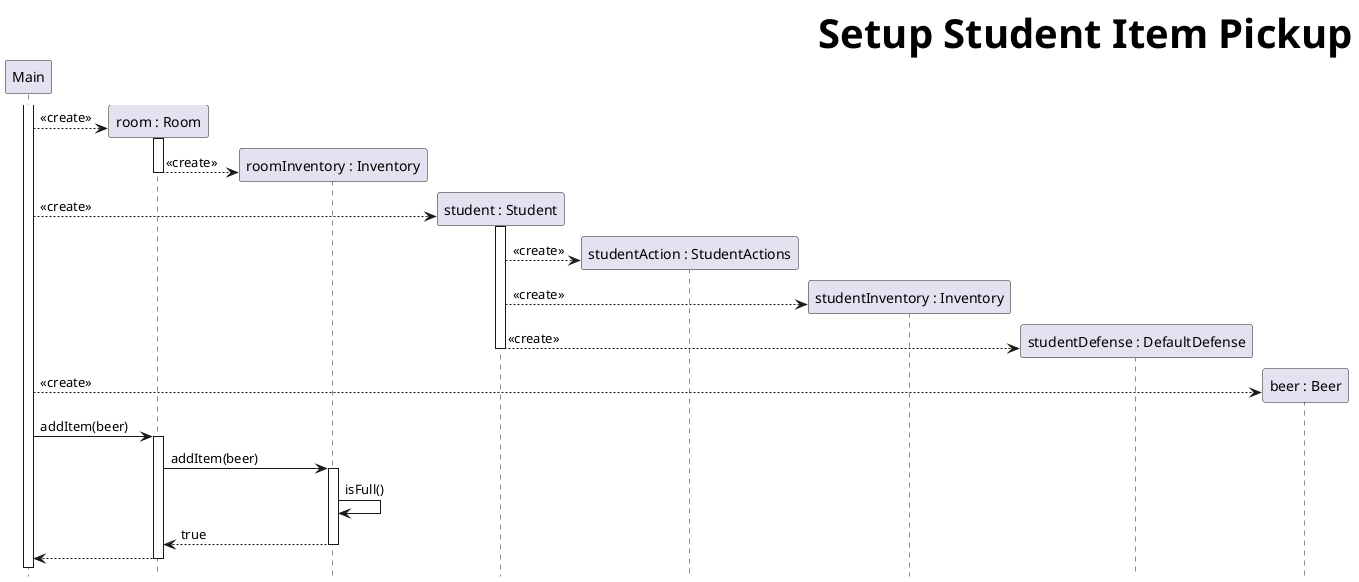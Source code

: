 @startuml SetupStudentItemPickup
skinparam headerFontSize 40
skinparam HeaderFontColor #000000
skinparam HeaderFontStyle bold
header Setup Student Item Pickup
hide footbox

participant main as "Main"
activate main

create room as "room : Room"
main --> room ++: <<create>>
create roomInventory as "roomInventory : Inventory"
room --> roomInventory --: <<create>>

create student as "student : Student"
main --> student ++: <<create>>
create studentAction as "studentAction : StudentActions"
student --> studentAction : <<create>>
create inventory as "studentInventory : Inventory"
student --> inventory : <<create>>
create defense as "studentDefense : DefaultDefense"
student --> defense --: <<create>>

create beer as "beer : Beer"
main --> beer : <<create>>

main -> room ++: addItem(beer)
room -> roomInventory ++: addItem(beer)
roomInventory -> roomInventory : isFull()
return true

return

@enduml